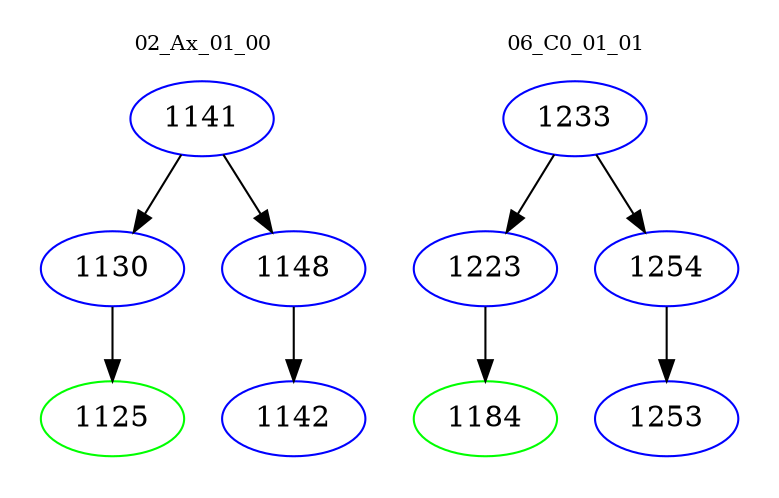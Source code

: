 digraph{
subgraph cluster_0 {
color = white
label = "02_Ax_01_00";
fontsize=10;
T0_1141 [label="1141", color="blue"]
T0_1141 -> T0_1130 [color="black"]
T0_1130 [label="1130", color="blue"]
T0_1130 -> T0_1125 [color="black"]
T0_1125 [label="1125", color="green"]
T0_1141 -> T0_1148 [color="black"]
T0_1148 [label="1148", color="blue"]
T0_1148 -> T0_1142 [color="black"]
T0_1142 [label="1142", color="blue"]
}
subgraph cluster_1 {
color = white
label = "06_C0_01_01";
fontsize=10;
T1_1233 [label="1233", color="blue"]
T1_1233 -> T1_1223 [color="black"]
T1_1223 [label="1223", color="blue"]
T1_1223 -> T1_1184 [color="black"]
T1_1184 [label="1184", color="green"]
T1_1233 -> T1_1254 [color="black"]
T1_1254 [label="1254", color="blue"]
T1_1254 -> T1_1253 [color="black"]
T1_1253 [label="1253", color="blue"]
}
}
